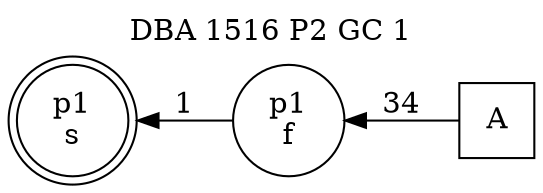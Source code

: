 digraph DBA_1516_P2_GC_1_GOOD {
labelloc="tl"
label= " DBA 1516 P2 GC 1 "
rankdir="RL";
graph [ size=" 10 , 10 !"]

"A" [shape="square" label="A"]
"p1_f" [shape="circle" label="p1
f"]
"p1_s" [shape="doublecircle" label="p1
s"]
"A" -> "p1_f" [ label=34]
"p1_f" -> "p1_s" [ label=1]
}
